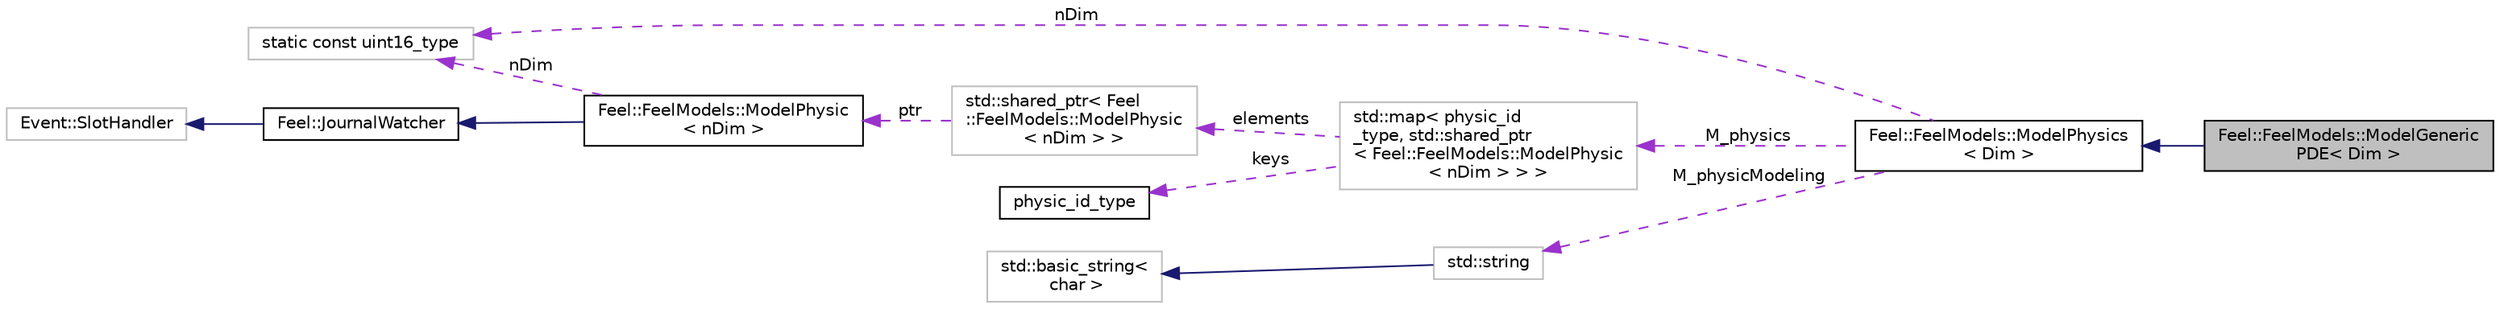 digraph "Feel::FeelModels::ModelGenericPDE&lt; Dim &gt;"
{
 // LATEX_PDF_SIZE
  edge [fontname="Helvetica",fontsize="10",labelfontname="Helvetica",labelfontsize="10"];
  node [fontname="Helvetica",fontsize="10",shape=record];
  rankdir="LR";
  Node1 [label="Feel::FeelModels::ModelGeneric\lPDE\< Dim \>",height=0.2,width=0.4,color="black", fillcolor="grey75", style="filled", fontcolor="black",tooltip=" "];
  Node2 -> Node1 [dir="back",color="midnightblue",fontsize="10",style="solid",fontname="Helvetica"];
  Node2 [label="Feel::FeelModels::ModelPhysics\l\< Dim \>",height=0.2,width=0.4,color="black", fillcolor="white", style="filled",URL="$classFeel_1_1FeelModels_1_1ModelPhysics.html",tooltip=" "];
  Node3 -> Node2 [dir="back",color="darkorchid3",fontsize="10",style="dashed",label=" nDim" ,fontname="Helvetica"];
  Node3 [label="static const uint16_type",height=0.2,width=0.4,color="grey75", fillcolor="white", style="filled",tooltip=" "];
  Node4 -> Node2 [dir="back",color="darkorchid3",fontsize="10",style="dashed",label=" M_physicModeling" ,fontname="Helvetica"];
  Node4 [label="std::string",height=0.2,width=0.4,color="grey75", fillcolor="white", style="filled",tooltip="STL class."];
  Node5 -> Node4 [dir="back",color="midnightblue",fontsize="10",style="solid",fontname="Helvetica"];
  Node5 [label="std::basic_string\<\l char \>",height=0.2,width=0.4,color="grey75", fillcolor="white", style="filled",tooltip="STL class."];
  Node6 -> Node2 [dir="back",color="darkorchid3",fontsize="10",style="dashed",label=" M_physics" ,fontname="Helvetica"];
  Node6 [label="std::map\< physic_id\l_type, std::shared_ptr\l\< Feel::FeelModels::ModelPhysic\l\< nDim \> \> \>",height=0.2,width=0.4,color="grey75", fillcolor="white", style="filled",tooltip=" "];
  Node7 -> Node6 [dir="back",color="darkorchid3",fontsize="10",style="dashed",label=" elements" ,fontname="Helvetica"];
  Node7 [label="std::shared_ptr\< Feel\l::FeelModels::ModelPhysic\l\< nDim \> \>",height=0.2,width=0.4,color="grey75", fillcolor="white", style="filled",tooltip=" "];
  Node8 -> Node7 [dir="back",color="darkorchid3",fontsize="10",style="dashed",label=" ptr" ,fontname="Helvetica"];
  Node8 [label="Feel::FeelModels::ModelPhysic\l\< nDim \>",height=0.2,width=0.4,color="black", fillcolor="white", style="filled",URL="$classFeel_1_1FeelModels_1_1ModelPhysic.html",tooltip=" "];
  Node9 -> Node8 [dir="back",color="midnightblue",fontsize="10",style="solid",fontname="Helvetica"];
  Node9 [label="Feel::JournalWatcher",height=0.2,width=0.4,color="black", fillcolor="white", style="filled",URL="$classFeel_1_1JournalWatcher.html",tooltip=" "];
  Node10 -> Node9 [dir="back",color="midnightblue",fontsize="10",style="solid",fontname="Helvetica"];
  Node10 [label="Event::SlotHandler",height=0.2,width=0.4,color="grey75", fillcolor="white", style="filled",tooltip=" "];
  Node3 -> Node8 [dir="back",color="darkorchid3",fontsize="10",style="dashed",label=" nDim" ,fontname="Helvetica"];
  Node11 -> Node6 [dir="back",color="darkorchid3",fontsize="10",style="dashed",label=" keys" ,fontname="Helvetica"];
  Node11 [label="physic_id_type",height=0.2,width=0.4,color="black", fillcolor="white", style="filled",URL="$classphysic__id__type.html",tooltip=" "];
}

